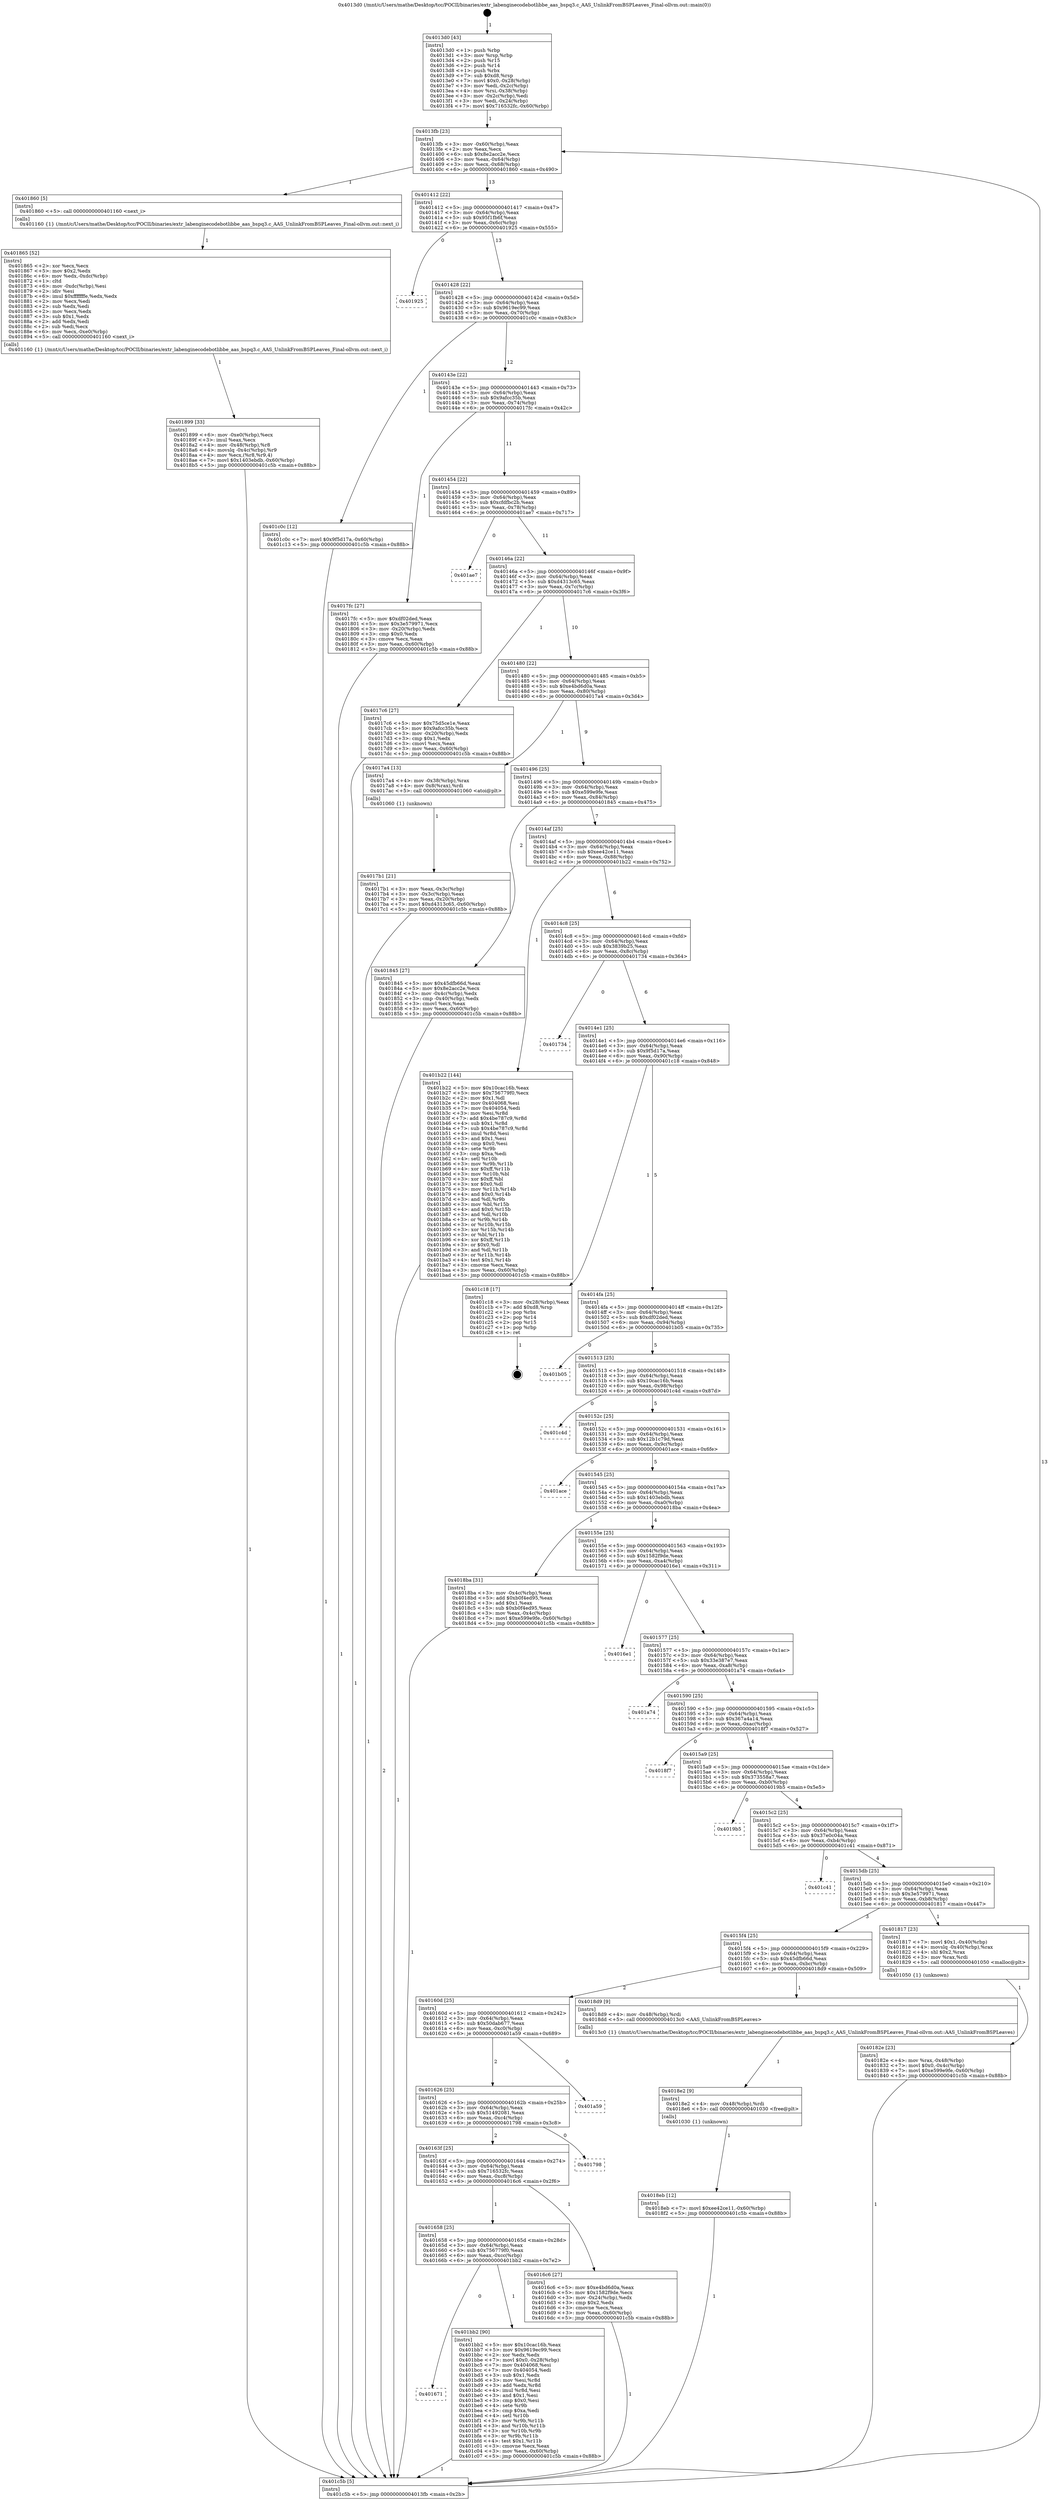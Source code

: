 digraph "0x4013d0" {
  label = "0x4013d0 (/mnt/c/Users/mathe/Desktop/tcc/POCII/binaries/extr_labenginecodebotlibbe_aas_bspq3.c_AAS_UnlinkFromBSPLeaves_Final-ollvm.out::main(0))"
  labelloc = "t"
  node[shape=record]

  Entry [label="",width=0.3,height=0.3,shape=circle,fillcolor=black,style=filled]
  "0x4013fb" [label="{
     0x4013fb [23]\l
     | [instrs]\l
     &nbsp;&nbsp;0x4013fb \<+3\>: mov -0x60(%rbp),%eax\l
     &nbsp;&nbsp;0x4013fe \<+2\>: mov %eax,%ecx\l
     &nbsp;&nbsp;0x401400 \<+6\>: sub $0x8e2acc2e,%ecx\l
     &nbsp;&nbsp;0x401406 \<+3\>: mov %eax,-0x64(%rbp)\l
     &nbsp;&nbsp;0x401409 \<+3\>: mov %ecx,-0x68(%rbp)\l
     &nbsp;&nbsp;0x40140c \<+6\>: je 0000000000401860 \<main+0x490\>\l
  }"]
  "0x401860" [label="{
     0x401860 [5]\l
     | [instrs]\l
     &nbsp;&nbsp;0x401860 \<+5\>: call 0000000000401160 \<next_i\>\l
     | [calls]\l
     &nbsp;&nbsp;0x401160 \{1\} (/mnt/c/Users/mathe/Desktop/tcc/POCII/binaries/extr_labenginecodebotlibbe_aas_bspq3.c_AAS_UnlinkFromBSPLeaves_Final-ollvm.out::next_i)\l
  }"]
  "0x401412" [label="{
     0x401412 [22]\l
     | [instrs]\l
     &nbsp;&nbsp;0x401412 \<+5\>: jmp 0000000000401417 \<main+0x47\>\l
     &nbsp;&nbsp;0x401417 \<+3\>: mov -0x64(%rbp),%eax\l
     &nbsp;&nbsp;0x40141a \<+5\>: sub $0x95f1fb6f,%eax\l
     &nbsp;&nbsp;0x40141f \<+3\>: mov %eax,-0x6c(%rbp)\l
     &nbsp;&nbsp;0x401422 \<+6\>: je 0000000000401925 \<main+0x555\>\l
  }"]
  Exit [label="",width=0.3,height=0.3,shape=circle,fillcolor=black,style=filled,peripheries=2]
  "0x401925" [label="{
     0x401925\l
  }", style=dashed]
  "0x401428" [label="{
     0x401428 [22]\l
     | [instrs]\l
     &nbsp;&nbsp;0x401428 \<+5\>: jmp 000000000040142d \<main+0x5d\>\l
     &nbsp;&nbsp;0x40142d \<+3\>: mov -0x64(%rbp),%eax\l
     &nbsp;&nbsp;0x401430 \<+5\>: sub $0x9619ec99,%eax\l
     &nbsp;&nbsp;0x401435 \<+3\>: mov %eax,-0x70(%rbp)\l
     &nbsp;&nbsp;0x401438 \<+6\>: je 0000000000401c0c \<main+0x83c\>\l
  }"]
  "0x401671" [label="{
     0x401671\l
  }", style=dashed]
  "0x401c0c" [label="{
     0x401c0c [12]\l
     | [instrs]\l
     &nbsp;&nbsp;0x401c0c \<+7\>: movl $0x9f5d17a,-0x60(%rbp)\l
     &nbsp;&nbsp;0x401c13 \<+5\>: jmp 0000000000401c5b \<main+0x88b\>\l
  }"]
  "0x40143e" [label="{
     0x40143e [22]\l
     | [instrs]\l
     &nbsp;&nbsp;0x40143e \<+5\>: jmp 0000000000401443 \<main+0x73\>\l
     &nbsp;&nbsp;0x401443 \<+3\>: mov -0x64(%rbp),%eax\l
     &nbsp;&nbsp;0x401446 \<+5\>: sub $0x9afcc35b,%eax\l
     &nbsp;&nbsp;0x40144b \<+3\>: mov %eax,-0x74(%rbp)\l
     &nbsp;&nbsp;0x40144e \<+6\>: je 00000000004017fc \<main+0x42c\>\l
  }"]
  "0x401bb2" [label="{
     0x401bb2 [90]\l
     | [instrs]\l
     &nbsp;&nbsp;0x401bb2 \<+5\>: mov $0x10cac16b,%eax\l
     &nbsp;&nbsp;0x401bb7 \<+5\>: mov $0x9619ec99,%ecx\l
     &nbsp;&nbsp;0x401bbc \<+2\>: xor %edx,%edx\l
     &nbsp;&nbsp;0x401bbe \<+7\>: movl $0x0,-0x28(%rbp)\l
     &nbsp;&nbsp;0x401bc5 \<+7\>: mov 0x404068,%esi\l
     &nbsp;&nbsp;0x401bcc \<+7\>: mov 0x404054,%edi\l
     &nbsp;&nbsp;0x401bd3 \<+3\>: sub $0x1,%edx\l
     &nbsp;&nbsp;0x401bd6 \<+3\>: mov %esi,%r8d\l
     &nbsp;&nbsp;0x401bd9 \<+3\>: add %edx,%r8d\l
     &nbsp;&nbsp;0x401bdc \<+4\>: imul %r8d,%esi\l
     &nbsp;&nbsp;0x401be0 \<+3\>: and $0x1,%esi\l
     &nbsp;&nbsp;0x401be3 \<+3\>: cmp $0x0,%esi\l
     &nbsp;&nbsp;0x401be6 \<+4\>: sete %r9b\l
     &nbsp;&nbsp;0x401bea \<+3\>: cmp $0xa,%edi\l
     &nbsp;&nbsp;0x401bed \<+4\>: setl %r10b\l
     &nbsp;&nbsp;0x401bf1 \<+3\>: mov %r9b,%r11b\l
     &nbsp;&nbsp;0x401bf4 \<+3\>: and %r10b,%r11b\l
     &nbsp;&nbsp;0x401bf7 \<+3\>: xor %r10b,%r9b\l
     &nbsp;&nbsp;0x401bfa \<+3\>: or %r9b,%r11b\l
     &nbsp;&nbsp;0x401bfd \<+4\>: test $0x1,%r11b\l
     &nbsp;&nbsp;0x401c01 \<+3\>: cmovne %ecx,%eax\l
     &nbsp;&nbsp;0x401c04 \<+3\>: mov %eax,-0x60(%rbp)\l
     &nbsp;&nbsp;0x401c07 \<+5\>: jmp 0000000000401c5b \<main+0x88b\>\l
  }"]
  "0x4017fc" [label="{
     0x4017fc [27]\l
     | [instrs]\l
     &nbsp;&nbsp;0x4017fc \<+5\>: mov $0xdf02ded,%eax\l
     &nbsp;&nbsp;0x401801 \<+5\>: mov $0x3e579971,%ecx\l
     &nbsp;&nbsp;0x401806 \<+3\>: mov -0x20(%rbp),%edx\l
     &nbsp;&nbsp;0x401809 \<+3\>: cmp $0x0,%edx\l
     &nbsp;&nbsp;0x40180c \<+3\>: cmove %ecx,%eax\l
     &nbsp;&nbsp;0x40180f \<+3\>: mov %eax,-0x60(%rbp)\l
     &nbsp;&nbsp;0x401812 \<+5\>: jmp 0000000000401c5b \<main+0x88b\>\l
  }"]
  "0x401454" [label="{
     0x401454 [22]\l
     | [instrs]\l
     &nbsp;&nbsp;0x401454 \<+5\>: jmp 0000000000401459 \<main+0x89\>\l
     &nbsp;&nbsp;0x401459 \<+3\>: mov -0x64(%rbp),%eax\l
     &nbsp;&nbsp;0x40145c \<+5\>: sub $0xcfdfbc2b,%eax\l
     &nbsp;&nbsp;0x401461 \<+3\>: mov %eax,-0x78(%rbp)\l
     &nbsp;&nbsp;0x401464 \<+6\>: je 0000000000401ae7 \<main+0x717\>\l
  }"]
  "0x4018eb" [label="{
     0x4018eb [12]\l
     | [instrs]\l
     &nbsp;&nbsp;0x4018eb \<+7\>: movl $0xee42ce11,-0x60(%rbp)\l
     &nbsp;&nbsp;0x4018f2 \<+5\>: jmp 0000000000401c5b \<main+0x88b\>\l
  }"]
  "0x401ae7" [label="{
     0x401ae7\l
  }", style=dashed]
  "0x40146a" [label="{
     0x40146a [22]\l
     | [instrs]\l
     &nbsp;&nbsp;0x40146a \<+5\>: jmp 000000000040146f \<main+0x9f\>\l
     &nbsp;&nbsp;0x40146f \<+3\>: mov -0x64(%rbp),%eax\l
     &nbsp;&nbsp;0x401472 \<+5\>: sub $0xd4313c65,%eax\l
     &nbsp;&nbsp;0x401477 \<+3\>: mov %eax,-0x7c(%rbp)\l
     &nbsp;&nbsp;0x40147a \<+6\>: je 00000000004017c6 \<main+0x3f6\>\l
  }"]
  "0x4018e2" [label="{
     0x4018e2 [9]\l
     | [instrs]\l
     &nbsp;&nbsp;0x4018e2 \<+4\>: mov -0x48(%rbp),%rdi\l
     &nbsp;&nbsp;0x4018e6 \<+5\>: call 0000000000401030 \<free@plt\>\l
     | [calls]\l
     &nbsp;&nbsp;0x401030 \{1\} (unknown)\l
  }"]
  "0x4017c6" [label="{
     0x4017c6 [27]\l
     | [instrs]\l
     &nbsp;&nbsp;0x4017c6 \<+5\>: mov $0x75d5ce1e,%eax\l
     &nbsp;&nbsp;0x4017cb \<+5\>: mov $0x9afcc35b,%ecx\l
     &nbsp;&nbsp;0x4017d0 \<+3\>: mov -0x20(%rbp),%edx\l
     &nbsp;&nbsp;0x4017d3 \<+3\>: cmp $0x1,%edx\l
     &nbsp;&nbsp;0x4017d6 \<+3\>: cmovl %ecx,%eax\l
     &nbsp;&nbsp;0x4017d9 \<+3\>: mov %eax,-0x60(%rbp)\l
     &nbsp;&nbsp;0x4017dc \<+5\>: jmp 0000000000401c5b \<main+0x88b\>\l
  }"]
  "0x401480" [label="{
     0x401480 [22]\l
     | [instrs]\l
     &nbsp;&nbsp;0x401480 \<+5\>: jmp 0000000000401485 \<main+0xb5\>\l
     &nbsp;&nbsp;0x401485 \<+3\>: mov -0x64(%rbp),%eax\l
     &nbsp;&nbsp;0x401488 \<+5\>: sub $0xe4bd6d0a,%eax\l
     &nbsp;&nbsp;0x40148d \<+3\>: mov %eax,-0x80(%rbp)\l
     &nbsp;&nbsp;0x401490 \<+6\>: je 00000000004017a4 \<main+0x3d4\>\l
  }"]
  "0x401899" [label="{
     0x401899 [33]\l
     | [instrs]\l
     &nbsp;&nbsp;0x401899 \<+6\>: mov -0xe0(%rbp),%ecx\l
     &nbsp;&nbsp;0x40189f \<+3\>: imul %eax,%ecx\l
     &nbsp;&nbsp;0x4018a2 \<+4\>: mov -0x48(%rbp),%r8\l
     &nbsp;&nbsp;0x4018a6 \<+4\>: movslq -0x4c(%rbp),%r9\l
     &nbsp;&nbsp;0x4018aa \<+4\>: mov %ecx,(%r8,%r9,4)\l
     &nbsp;&nbsp;0x4018ae \<+7\>: movl $0x1403ebdb,-0x60(%rbp)\l
     &nbsp;&nbsp;0x4018b5 \<+5\>: jmp 0000000000401c5b \<main+0x88b\>\l
  }"]
  "0x4017a4" [label="{
     0x4017a4 [13]\l
     | [instrs]\l
     &nbsp;&nbsp;0x4017a4 \<+4\>: mov -0x38(%rbp),%rax\l
     &nbsp;&nbsp;0x4017a8 \<+4\>: mov 0x8(%rax),%rdi\l
     &nbsp;&nbsp;0x4017ac \<+5\>: call 0000000000401060 \<atoi@plt\>\l
     | [calls]\l
     &nbsp;&nbsp;0x401060 \{1\} (unknown)\l
  }"]
  "0x401496" [label="{
     0x401496 [25]\l
     | [instrs]\l
     &nbsp;&nbsp;0x401496 \<+5\>: jmp 000000000040149b \<main+0xcb\>\l
     &nbsp;&nbsp;0x40149b \<+3\>: mov -0x64(%rbp),%eax\l
     &nbsp;&nbsp;0x40149e \<+5\>: sub $0xe599e9fe,%eax\l
     &nbsp;&nbsp;0x4014a3 \<+6\>: mov %eax,-0x84(%rbp)\l
     &nbsp;&nbsp;0x4014a9 \<+6\>: je 0000000000401845 \<main+0x475\>\l
  }"]
  "0x401865" [label="{
     0x401865 [52]\l
     | [instrs]\l
     &nbsp;&nbsp;0x401865 \<+2\>: xor %ecx,%ecx\l
     &nbsp;&nbsp;0x401867 \<+5\>: mov $0x2,%edx\l
     &nbsp;&nbsp;0x40186c \<+6\>: mov %edx,-0xdc(%rbp)\l
     &nbsp;&nbsp;0x401872 \<+1\>: cltd\l
     &nbsp;&nbsp;0x401873 \<+6\>: mov -0xdc(%rbp),%esi\l
     &nbsp;&nbsp;0x401879 \<+2\>: idiv %esi\l
     &nbsp;&nbsp;0x40187b \<+6\>: imul $0xfffffffe,%edx,%edx\l
     &nbsp;&nbsp;0x401881 \<+2\>: mov %ecx,%edi\l
     &nbsp;&nbsp;0x401883 \<+2\>: sub %edx,%edi\l
     &nbsp;&nbsp;0x401885 \<+2\>: mov %ecx,%edx\l
     &nbsp;&nbsp;0x401887 \<+3\>: sub $0x1,%edx\l
     &nbsp;&nbsp;0x40188a \<+2\>: add %edx,%edi\l
     &nbsp;&nbsp;0x40188c \<+2\>: sub %edi,%ecx\l
     &nbsp;&nbsp;0x40188e \<+6\>: mov %ecx,-0xe0(%rbp)\l
     &nbsp;&nbsp;0x401894 \<+5\>: call 0000000000401160 \<next_i\>\l
     | [calls]\l
     &nbsp;&nbsp;0x401160 \{1\} (/mnt/c/Users/mathe/Desktop/tcc/POCII/binaries/extr_labenginecodebotlibbe_aas_bspq3.c_AAS_UnlinkFromBSPLeaves_Final-ollvm.out::next_i)\l
  }"]
  "0x401845" [label="{
     0x401845 [27]\l
     | [instrs]\l
     &nbsp;&nbsp;0x401845 \<+5\>: mov $0x45dfb66d,%eax\l
     &nbsp;&nbsp;0x40184a \<+5\>: mov $0x8e2acc2e,%ecx\l
     &nbsp;&nbsp;0x40184f \<+3\>: mov -0x4c(%rbp),%edx\l
     &nbsp;&nbsp;0x401852 \<+3\>: cmp -0x40(%rbp),%edx\l
     &nbsp;&nbsp;0x401855 \<+3\>: cmovl %ecx,%eax\l
     &nbsp;&nbsp;0x401858 \<+3\>: mov %eax,-0x60(%rbp)\l
     &nbsp;&nbsp;0x40185b \<+5\>: jmp 0000000000401c5b \<main+0x88b\>\l
  }"]
  "0x4014af" [label="{
     0x4014af [25]\l
     | [instrs]\l
     &nbsp;&nbsp;0x4014af \<+5\>: jmp 00000000004014b4 \<main+0xe4\>\l
     &nbsp;&nbsp;0x4014b4 \<+3\>: mov -0x64(%rbp),%eax\l
     &nbsp;&nbsp;0x4014b7 \<+5\>: sub $0xee42ce11,%eax\l
     &nbsp;&nbsp;0x4014bc \<+6\>: mov %eax,-0x88(%rbp)\l
     &nbsp;&nbsp;0x4014c2 \<+6\>: je 0000000000401b22 \<main+0x752\>\l
  }"]
  "0x40182e" [label="{
     0x40182e [23]\l
     | [instrs]\l
     &nbsp;&nbsp;0x40182e \<+4\>: mov %rax,-0x48(%rbp)\l
     &nbsp;&nbsp;0x401832 \<+7\>: movl $0x0,-0x4c(%rbp)\l
     &nbsp;&nbsp;0x401839 \<+7\>: movl $0xe599e9fe,-0x60(%rbp)\l
     &nbsp;&nbsp;0x401840 \<+5\>: jmp 0000000000401c5b \<main+0x88b\>\l
  }"]
  "0x401b22" [label="{
     0x401b22 [144]\l
     | [instrs]\l
     &nbsp;&nbsp;0x401b22 \<+5\>: mov $0x10cac16b,%eax\l
     &nbsp;&nbsp;0x401b27 \<+5\>: mov $0x756779f0,%ecx\l
     &nbsp;&nbsp;0x401b2c \<+2\>: mov $0x1,%dl\l
     &nbsp;&nbsp;0x401b2e \<+7\>: mov 0x404068,%esi\l
     &nbsp;&nbsp;0x401b35 \<+7\>: mov 0x404054,%edi\l
     &nbsp;&nbsp;0x401b3c \<+3\>: mov %esi,%r8d\l
     &nbsp;&nbsp;0x401b3f \<+7\>: add $0x4be787c9,%r8d\l
     &nbsp;&nbsp;0x401b46 \<+4\>: sub $0x1,%r8d\l
     &nbsp;&nbsp;0x401b4a \<+7\>: sub $0x4be787c9,%r8d\l
     &nbsp;&nbsp;0x401b51 \<+4\>: imul %r8d,%esi\l
     &nbsp;&nbsp;0x401b55 \<+3\>: and $0x1,%esi\l
     &nbsp;&nbsp;0x401b58 \<+3\>: cmp $0x0,%esi\l
     &nbsp;&nbsp;0x401b5b \<+4\>: sete %r9b\l
     &nbsp;&nbsp;0x401b5f \<+3\>: cmp $0xa,%edi\l
     &nbsp;&nbsp;0x401b62 \<+4\>: setl %r10b\l
     &nbsp;&nbsp;0x401b66 \<+3\>: mov %r9b,%r11b\l
     &nbsp;&nbsp;0x401b69 \<+4\>: xor $0xff,%r11b\l
     &nbsp;&nbsp;0x401b6d \<+3\>: mov %r10b,%bl\l
     &nbsp;&nbsp;0x401b70 \<+3\>: xor $0xff,%bl\l
     &nbsp;&nbsp;0x401b73 \<+3\>: xor $0x0,%dl\l
     &nbsp;&nbsp;0x401b76 \<+3\>: mov %r11b,%r14b\l
     &nbsp;&nbsp;0x401b79 \<+4\>: and $0x0,%r14b\l
     &nbsp;&nbsp;0x401b7d \<+3\>: and %dl,%r9b\l
     &nbsp;&nbsp;0x401b80 \<+3\>: mov %bl,%r15b\l
     &nbsp;&nbsp;0x401b83 \<+4\>: and $0x0,%r15b\l
     &nbsp;&nbsp;0x401b87 \<+3\>: and %dl,%r10b\l
     &nbsp;&nbsp;0x401b8a \<+3\>: or %r9b,%r14b\l
     &nbsp;&nbsp;0x401b8d \<+3\>: or %r10b,%r15b\l
     &nbsp;&nbsp;0x401b90 \<+3\>: xor %r15b,%r14b\l
     &nbsp;&nbsp;0x401b93 \<+3\>: or %bl,%r11b\l
     &nbsp;&nbsp;0x401b96 \<+4\>: xor $0xff,%r11b\l
     &nbsp;&nbsp;0x401b9a \<+3\>: or $0x0,%dl\l
     &nbsp;&nbsp;0x401b9d \<+3\>: and %dl,%r11b\l
     &nbsp;&nbsp;0x401ba0 \<+3\>: or %r11b,%r14b\l
     &nbsp;&nbsp;0x401ba3 \<+4\>: test $0x1,%r14b\l
     &nbsp;&nbsp;0x401ba7 \<+3\>: cmovne %ecx,%eax\l
     &nbsp;&nbsp;0x401baa \<+3\>: mov %eax,-0x60(%rbp)\l
     &nbsp;&nbsp;0x401bad \<+5\>: jmp 0000000000401c5b \<main+0x88b\>\l
  }"]
  "0x4014c8" [label="{
     0x4014c8 [25]\l
     | [instrs]\l
     &nbsp;&nbsp;0x4014c8 \<+5\>: jmp 00000000004014cd \<main+0xfd\>\l
     &nbsp;&nbsp;0x4014cd \<+3\>: mov -0x64(%rbp),%eax\l
     &nbsp;&nbsp;0x4014d0 \<+5\>: sub $0x3839b25,%eax\l
     &nbsp;&nbsp;0x4014d5 \<+6\>: mov %eax,-0x8c(%rbp)\l
     &nbsp;&nbsp;0x4014db \<+6\>: je 0000000000401734 \<main+0x364\>\l
  }"]
  "0x4017b1" [label="{
     0x4017b1 [21]\l
     | [instrs]\l
     &nbsp;&nbsp;0x4017b1 \<+3\>: mov %eax,-0x3c(%rbp)\l
     &nbsp;&nbsp;0x4017b4 \<+3\>: mov -0x3c(%rbp),%eax\l
     &nbsp;&nbsp;0x4017b7 \<+3\>: mov %eax,-0x20(%rbp)\l
     &nbsp;&nbsp;0x4017ba \<+7\>: movl $0xd4313c65,-0x60(%rbp)\l
     &nbsp;&nbsp;0x4017c1 \<+5\>: jmp 0000000000401c5b \<main+0x88b\>\l
  }"]
  "0x401734" [label="{
     0x401734\l
  }", style=dashed]
  "0x4014e1" [label="{
     0x4014e1 [25]\l
     | [instrs]\l
     &nbsp;&nbsp;0x4014e1 \<+5\>: jmp 00000000004014e6 \<main+0x116\>\l
     &nbsp;&nbsp;0x4014e6 \<+3\>: mov -0x64(%rbp),%eax\l
     &nbsp;&nbsp;0x4014e9 \<+5\>: sub $0x9f5d17a,%eax\l
     &nbsp;&nbsp;0x4014ee \<+6\>: mov %eax,-0x90(%rbp)\l
     &nbsp;&nbsp;0x4014f4 \<+6\>: je 0000000000401c18 \<main+0x848\>\l
  }"]
  "0x4013d0" [label="{
     0x4013d0 [43]\l
     | [instrs]\l
     &nbsp;&nbsp;0x4013d0 \<+1\>: push %rbp\l
     &nbsp;&nbsp;0x4013d1 \<+3\>: mov %rsp,%rbp\l
     &nbsp;&nbsp;0x4013d4 \<+2\>: push %r15\l
     &nbsp;&nbsp;0x4013d6 \<+2\>: push %r14\l
     &nbsp;&nbsp;0x4013d8 \<+1\>: push %rbx\l
     &nbsp;&nbsp;0x4013d9 \<+7\>: sub $0xd8,%rsp\l
     &nbsp;&nbsp;0x4013e0 \<+7\>: movl $0x0,-0x28(%rbp)\l
     &nbsp;&nbsp;0x4013e7 \<+3\>: mov %edi,-0x2c(%rbp)\l
     &nbsp;&nbsp;0x4013ea \<+4\>: mov %rsi,-0x38(%rbp)\l
     &nbsp;&nbsp;0x4013ee \<+3\>: mov -0x2c(%rbp),%edi\l
     &nbsp;&nbsp;0x4013f1 \<+3\>: mov %edi,-0x24(%rbp)\l
     &nbsp;&nbsp;0x4013f4 \<+7\>: movl $0x716532fc,-0x60(%rbp)\l
  }"]
  "0x401c18" [label="{
     0x401c18 [17]\l
     | [instrs]\l
     &nbsp;&nbsp;0x401c18 \<+3\>: mov -0x28(%rbp),%eax\l
     &nbsp;&nbsp;0x401c1b \<+7\>: add $0xd8,%rsp\l
     &nbsp;&nbsp;0x401c22 \<+1\>: pop %rbx\l
     &nbsp;&nbsp;0x401c23 \<+2\>: pop %r14\l
     &nbsp;&nbsp;0x401c25 \<+2\>: pop %r15\l
     &nbsp;&nbsp;0x401c27 \<+1\>: pop %rbp\l
     &nbsp;&nbsp;0x401c28 \<+1\>: ret\l
  }"]
  "0x4014fa" [label="{
     0x4014fa [25]\l
     | [instrs]\l
     &nbsp;&nbsp;0x4014fa \<+5\>: jmp 00000000004014ff \<main+0x12f\>\l
     &nbsp;&nbsp;0x4014ff \<+3\>: mov -0x64(%rbp),%eax\l
     &nbsp;&nbsp;0x401502 \<+5\>: sub $0xdf02ded,%eax\l
     &nbsp;&nbsp;0x401507 \<+6\>: mov %eax,-0x94(%rbp)\l
     &nbsp;&nbsp;0x40150d \<+6\>: je 0000000000401b05 \<main+0x735\>\l
  }"]
  "0x401c5b" [label="{
     0x401c5b [5]\l
     | [instrs]\l
     &nbsp;&nbsp;0x401c5b \<+5\>: jmp 00000000004013fb \<main+0x2b\>\l
  }"]
  "0x401b05" [label="{
     0x401b05\l
  }", style=dashed]
  "0x401513" [label="{
     0x401513 [25]\l
     | [instrs]\l
     &nbsp;&nbsp;0x401513 \<+5\>: jmp 0000000000401518 \<main+0x148\>\l
     &nbsp;&nbsp;0x401518 \<+3\>: mov -0x64(%rbp),%eax\l
     &nbsp;&nbsp;0x40151b \<+5\>: sub $0x10cac16b,%eax\l
     &nbsp;&nbsp;0x401520 \<+6\>: mov %eax,-0x98(%rbp)\l
     &nbsp;&nbsp;0x401526 \<+6\>: je 0000000000401c4d \<main+0x87d\>\l
  }"]
  "0x401658" [label="{
     0x401658 [25]\l
     | [instrs]\l
     &nbsp;&nbsp;0x401658 \<+5\>: jmp 000000000040165d \<main+0x28d\>\l
     &nbsp;&nbsp;0x40165d \<+3\>: mov -0x64(%rbp),%eax\l
     &nbsp;&nbsp;0x401660 \<+5\>: sub $0x756779f0,%eax\l
     &nbsp;&nbsp;0x401665 \<+6\>: mov %eax,-0xcc(%rbp)\l
     &nbsp;&nbsp;0x40166b \<+6\>: je 0000000000401bb2 \<main+0x7e2\>\l
  }"]
  "0x401c4d" [label="{
     0x401c4d\l
  }", style=dashed]
  "0x40152c" [label="{
     0x40152c [25]\l
     | [instrs]\l
     &nbsp;&nbsp;0x40152c \<+5\>: jmp 0000000000401531 \<main+0x161\>\l
     &nbsp;&nbsp;0x401531 \<+3\>: mov -0x64(%rbp),%eax\l
     &nbsp;&nbsp;0x401534 \<+5\>: sub $0x12b1c79d,%eax\l
     &nbsp;&nbsp;0x401539 \<+6\>: mov %eax,-0x9c(%rbp)\l
     &nbsp;&nbsp;0x40153f \<+6\>: je 0000000000401ace \<main+0x6fe\>\l
  }"]
  "0x4016c6" [label="{
     0x4016c6 [27]\l
     | [instrs]\l
     &nbsp;&nbsp;0x4016c6 \<+5\>: mov $0xe4bd6d0a,%eax\l
     &nbsp;&nbsp;0x4016cb \<+5\>: mov $0x1582f9de,%ecx\l
     &nbsp;&nbsp;0x4016d0 \<+3\>: mov -0x24(%rbp),%edx\l
     &nbsp;&nbsp;0x4016d3 \<+3\>: cmp $0x2,%edx\l
     &nbsp;&nbsp;0x4016d6 \<+3\>: cmovne %ecx,%eax\l
     &nbsp;&nbsp;0x4016d9 \<+3\>: mov %eax,-0x60(%rbp)\l
     &nbsp;&nbsp;0x4016dc \<+5\>: jmp 0000000000401c5b \<main+0x88b\>\l
  }"]
  "0x401ace" [label="{
     0x401ace\l
  }", style=dashed]
  "0x401545" [label="{
     0x401545 [25]\l
     | [instrs]\l
     &nbsp;&nbsp;0x401545 \<+5\>: jmp 000000000040154a \<main+0x17a\>\l
     &nbsp;&nbsp;0x40154a \<+3\>: mov -0x64(%rbp),%eax\l
     &nbsp;&nbsp;0x40154d \<+5\>: sub $0x1403ebdb,%eax\l
     &nbsp;&nbsp;0x401552 \<+6\>: mov %eax,-0xa0(%rbp)\l
     &nbsp;&nbsp;0x401558 \<+6\>: je 00000000004018ba \<main+0x4ea\>\l
  }"]
  "0x40163f" [label="{
     0x40163f [25]\l
     | [instrs]\l
     &nbsp;&nbsp;0x40163f \<+5\>: jmp 0000000000401644 \<main+0x274\>\l
     &nbsp;&nbsp;0x401644 \<+3\>: mov -0x64(%rbp),%eax\l
     &nbsp;&nbsp;0x401647 \<+5\>: sub $0x716532fc,%eax\l
     &nbsp;&nbsp;0x40164c \<+6\>: mov %eax,-0xc8(%rbp)\l
     &nbsp;&nbsp;0x401652 \<+6\>: je 00000000004016c6 \<main+0x2f6\>\l
  }"]
  "0x4018ba" [label="{
     0x4018ba [31]\l
     | [instrs]\l
     &nbsp;&nbsp;0x4018ba \<+3\>: mov -0x4c(%rbp),%eax\l
     &nbsp;&nbsp;0x4018bd \<+5\>: add $0xb0f4ed95,%eax\l
     &nbsp;&nbsp;0x4018c2 \<+3\>: add $0x1,%eax\l
     &nbsp;&nbsp;0x4018c5 \<+5\>: sub $0xb0f4ed95,%eax\l
     &nbsp;&nbsp;0x4018ca \<+3\>: mov %eax,-0x4c(%rbp)\l
     &nbsp;&nbsp;0x4018cd \<+7\>: movl $0xe599e9fe,-0x60(%rbp)\l
     &nbsp;&nbsp;0x4018d4 \<+5\>: jmp 0000000000401c5b \<main+0x88b\>\l
  }"]
  "0x40155e" [label="{
     0x40155e [25]\l
     | [instrs]\l
     &nbsp;&nbsp;0x40155e \<+5\>: jmp 0000000000401563 \<main+0x193\>\l
     &nbsp;&nbsp;0x401563 \<+3\>: mov -0x64(%rbp),%eax\l
     &nbsp;&nbsp;0x401566 \<+5\>: sub $0x1582f9de,%eax\l
     &nbsp;&nbsp;0x40156b \<+6\>: mov %eax,-0xa4(%rbp)\l
     &nbsp;&nbsp;0x401571 \<+6\>: je 00000000004016e1 \<main+0x311\>\l
  }"]
  "0x401798" [label="{
     0x401798\l
  }", style=dashed]
  "0x4016e1" [label="{
     0x4016e1\l
  }", style=dashed]
  "0x401577" [label="{
     0x401577 [25]\l
     | [instrs]\l
     &nbsp;&nbsp;0x401577 \<+5\>: jmp 000000000040157c \<main+0x1ac\>\l
     &nbsp;&nbsp;0x40157c \<+3\>: mov -0x64(%rbp),%eax\l
     &nbsp;&nbsp;0x40157f \<+5\>: sub $0x33e387e7,%eax\l
     &nbsp;&nbsp;0x401584 \<+6\>: mov %eax,-0xa8(%rbp)\l
     &nbsp;&nbsp;0x40158a \<+6\>: je 0000000000401a74 \<main+0x6a4\>\l
  }"]
  "0x401626" [label="{
     0x401626 [25]\l
     | [instrs]\l
     &nbsp;&nbsp;0x401626 \<+5\>: jmp 000000000040162b \<main+0x25b\>\l
     &nbsp;&nbsp;0x40162b \<+3\>: mov -0x64(%rbp),%eax\l
     &nbsp;&nbsp;0x40162e \<+5\>: sub $0x51492081,%eax\l
     &nbsp;&nbsp;0x401633 \<+6\>: mov %eax,-0xc4(%rbp)\l
     &nbsp;&nbsp;0x401639 \<+6\>: je 0000000000401798 \<main+0x3c8\>\l
  }"]
  "0x401a74" [label="{
     0x401a74\l
  }", style=dashed]
  "0x401590" [label="{
     0x401590 [25]\l
     | [instrs]\l
     &nbsp;&nbsp;0x401590 \<+5\>: jmp 0000000000401595 \<main+0x1c5\>\l
     &nbsp;&nbsp;0x401595 \<+3\>: mov -0x64(%rbp),%eax\l
     &nbsp;&nbsp;0x401598 \<+5\>: sub $0x367a4a14,%eax\l
     &nbsp;&nbsp;0x40159d \<+6\>: mov %eax,-0xac(%rbp)\l
     &nbsp;&nbsp;0x4015a3 \<+6\>: je 00000000004018f7 \<main+0x527\>\l
  }"]
  "0x401a59" [label="{
     0x401a59\l
  }", style=dashed]
  "0x4018f7" [label="{
     0x4018f7\l
  }", style=dashed]
  "0x4015a9" [label="{
     0x4015a9 [25]\l
     | [instrs]\l
     &nbsp;&nbsp;0x4015a9 \<+5\>: jmp 00000000004015ae \<main+0x1de\>\l
     &nbsp;&nbsp;0x4015ae \<+3\>: mov -0x64(%rbp),%eax\l
     &nbsp;&nbsp;0x4015b1 \<+5\>: sub $0x373558a7,%eax\l
     &nbsp;&nbsp;0x4015b6 \<+6\>: mov %eax,-0xb0(%rbp)\l
     &nbsp;&nbsp;0x4015bc \<+6\>: je 00000000004019b5 \<main+0x5e5\>\l
  }"]
  "0x40160d" [label="{
     0x40160d [25]\l
     | [instrs]\l
     &nbsp;&nbsp;0x40160d \<+5\>: jmp 0000000000401612 \<main+0x242\>\l
     &nbsp;&nbsp;0x401612 \<+3\>: mov -0x64(%rbp),%eax\l
     &nbsp;&nbsp;0x401615 \<+5\>: sub $0x50dab677,%eax\l
     &nbsp;&nbsp;0x40161a \<+6\>: mov %eax,-0xc0(%rbp)\l
     &nbsp;&nbsp;0x401620 \<+6\>: je 0000000000401a59 \<main+0x689\>\l
  }"]
  "0x4019b5" [label="{
     0x4019b5\l
  }", style=dashed]
  "0x4015c2" [label="{
     0x4015c2 [25]\l
     | [instrs]\l
     &nbsp;&nbsp;0x4015c2 \<+5\>: jmp 00000000004015c7 \<main+0x1f7\>\l
     &nbsp;&nbsp;0x4015c7 \<+3\>: mov -0x64(%rbp),%eax\l
     &nbsp;&nbsp;0x4015ca \<+5\>: sub $0x37e0c04a,%eax\l
     &nbsp;&nbsp;0x4015cf \<+6\>: mov %eax,-0xb4(%rbp)\l
     &nbsp;&nbsp;0x4015d5 \<+6\>: je 0000000000401c41 \<main+0x871\>\l
  }"]
  "0x4018d9" [label="{
     0x4018d9 [9]\l
     | [instrs]\l
     &nbsp;&nbsp;0x4018d9 \<+4\>: mov -0x48(%rbp),%rdi\l
     &nbsp;&nbsp;0x4018dd \<+5\>: call 00000000004013c0 \<AAS_UnlinkFromBSPLeaves\>\l
     | [calls]\l
     &nbsp;&nbsp;0x4013c0 \{1\} (/mnt/c/Users/mathe/Desktop/tcc/POCII/binaries/extr_labenginecodebotlibbe_aas_bspq3.c_AAS_UnlinkFromBSPLeaves_Final-ollvm.out::AAS_UnlinkFromBSPLeaves)\l
  }"]
  "0x401c41" [label="{
     0x401c41\l
  }", style=dashed]
  "0x4015db" [label="{
     0x4015db [25]\l
     | [instrs]\l
     &nbsp;&nbsp;0x4015db \<+5\>: jmp 00000000004015e0 \<main+0x210\>\l
     &nbsp;&nbsp;0x4015e0 \<+3\>: mov -0x64(%rbp),%eax\l
     &nbsp;&nbsp;0x4015e3 \<+5\>: sub $0x3e579971,%eax\l
     &nbsp;&nbsp;0x4015e8 \<+6\>: mov %eax,-0xb8(%rbp)\l
     &nbsp;&nbsp;0x4015ee \<+6\>: je 0000000000401817 \<main+0x447\>\l
  }"]
  "0x4015f4" [label="{
     0x4015f4 [25]\l
     | [instrs]\l
     &nbsp;&nbsp;0x4015f4 \<+5\>: jmp 00000000004015f9 \<main+0x229\>\l
     &nbsp;&nbsp;0x4015f9 \<+3\>: mov -0x64(%rbp),%eax\l
     &nbsp;&nbsp;0x4015fc \<+5\>: sub $0x45dfb66d,%eax\l
     &nbsp;&nbsp;0x401601 \<+6\>: mov %eax,-0xbc(%rbp)\l
     &nbsp;&nbsp;0x401607 \<+6\>: je 00000000004018d9 \<main+0x509\>\l
  }"]
  "0x401817" [label="{
     0x401817 [23]\l
     | [instrs]\l
     &nbsp;&nbsp;0x401817 \<+7\>: movl $0x1,-0x40(%rbp)\l
     &nbsp;&nbsp;0x40181e \<+4\>: movslq -0x40(%rbp),%rax\l
     &nbsp;&nbsp;0x401822 \<+4\>: shl $0x2,%rax\l
     &nbsp;&nbsp;0x401826 \<+3\>: mov %rax,%rdi\l
     &nbsp;&nbsp;0x401829 \<+5\>: call 0000000000401050 \<malloc@plt\>\l
     | [calls]\l
     &nbsp;&nbsp;0x401050 \{1\} (unknown)\l
  }"]
  Entry -> "0x4013d0" [label=" 1"]
  "0x4013fb" -> "0x401860" [label=" 1"]
  "0x4013fb" -> "0x401412" [label=" 13"]
  "0x401c18" -> Exit [label=" 1"]
  "0x401412" -> "0x401925" [label=" 0"]
  "0x401412" -> "0x401428" [label=" 13"]
  "0x401c0c" -> "0x401c5b" [label=" 1"]
  "0x401428" -> "0x401c0c" [label=" 1"]
  "0x401428" -> "0x40143e" [label=" 12"]
  "0x401bb2" -> "0x401c5b" [label=" 1"]
  "0x40143e" -> "0x4017fc" [label=" 1"]
  "0x40143e" -> "0x401454" [label=" 11"]
  "0x401658" -> "0x401671" [label=" 0"]
  "0x401454" -> "0x401ae7" [label=" 0"]
  "0x401454" -> "0x40146a" [label=" 11"]
  "0x401658" -> "0x401bb2" [label=" 1"]
  "0x40146a" -> "0x4017c6" [label=" 1"]
  "0x40146a" -> "0x401480" [label=" 10"]
  "0x401b22" -> "0x401c5b" [label=" 1"]
  "0x401480" -> "0x4017a4" [label=" 1"]
  "0x401480" -> "0x401496" [label=" 9"]
  "0x4018eb" -> "0x401c5b" [label=" 1"]
  "0x401496" -> "0x401845" [label=" 2"]
  "0x401496" -> "0x4014af" [label=" 7"]
  "0x4018e2" -> "0x4018eb" [label=" 1"]
  "0x4014af" -> "0x401b22" [label=" 1"]
  "0x4014af" -> "0x4014c8" [label=" 6"]
  "0x4018d9" -> "0x4018e2" [label=" 1"]
  "0x4014c8" -> "0x401734" [label=" 0"]
  "0x4014c8" -> "0x4014e1" [label=" 6"]
  "0x4018ba" -> "0x401c5b" [label=" 1"]
  "0x4014e1" -> "0x401c18" [label=" 1"]
  "0x4014e1" -> "0x4014fa" [label=" 5"]
  "0x401899" -> "0x401c5b" [label=" 1"]
  "0x4014fa" -> "0x401b05" [label=" 0"]
  "0x4014fa" -> "0x401513" [label=" 5"]
  "0x401865" -> "0x401899" [label=" 1"]
  "0x401513" -> "0x401c4d" [label=" 0"]
  "0x401513" -> "0x40152c" [label=" 5"]
  "0x401860" -> "0x401865" [label=" 1"]
  "0x40152c" -> "0x401ace" [label=" 0"]
  "0x40152c" -> "0x401545" [label=" 5"]
  "0x401845" -> "0x401c5b" [label=" 2"]
  "0x401545" -> "0x4018ba" [label=" 1"]
  "0x401545" -> "0x40155e" [label=" 4"]
  "0x401817" -> "0x40182e" [label=" 1"]
  "0x40155e" -> "0x4016e1" [label=" 0"]
  "0x40155e" -> "0x401577" [label=" 4"]
  "0x4017fc" -> "0x401c5b" [label=" 1"]
  "0x401577" -> "0x401a74" [label=" 0"]
  "0x401577" -> "0x401590" [label=" 4"]
  "0x4017b1" -> "0x401c5b" [label=" 1"]
  "0x401590" -> "0x4018f7" [label=" 0"]
  "0x401590" -> "0x4015a9" [label=" 4"]
  "0x4017a4" -> "0x4017b1" [label=" 1"]
  "0x4015a9" -> "0x4019b5" [label=" 0"]
  "0x4015a9" -> "0x4015c2" [label=" 4"]
  "0x4013d0" -> "0x4013fb" [label=" 1"]
  "0x4015c2" -> "0x401c41" [label=" 0"]
  "0x4015c2" -> "0x4015db" [label=" 4"]
  "0x4016c6" -> "0x401c5b" [label=" 1"]
  "0x4015db" -> "0x401817" [label=" 1"]
  "0x4015db" -> "0x4015f4" [label=" 3"]
  "0x40163f" -> "0x401658" [label=" 1"]
  "0x4015f4" -> "0x4018d9" [label=" 1"]
  "0x4015f4" -> "0x40160d" [label=" 2"]
  "0x401c5b" -> "0x4013fb" [label=" 13"]
  "0x40160d" -> "0x401a59" [label=" 0"]
  "0x40160d" -> "0x401626" [label=" 2"]
  "0x4017c6" -> "0x401c5b" [label=" 1"]
  "0x401626" -> "0x401798" [label=" 0"]
  "0x401626" -> "0x40163f" [label=" 2"]
  "0x40182e" -> "0x401c5b" [label=" 1"]
  "0x40163f" -> "0x4016c6" [label=" 1"]
}
